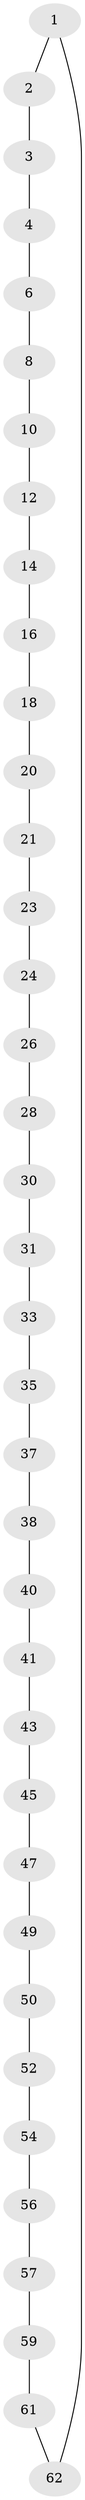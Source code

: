 // original degree distribution, {2: 1.0}
// Generated by graph-tools (version 1.1) at 2025/11/02/27/25 16:11:41]
// undirected, 37 vertices, 37 edges
graph export_dot {
graph [start="1"]
  node [color=gray90,style=filled];
  1 [super="+64"];
  2;
  3;
  4 [super="+5"];
  6 [super="+7"];
  8 [super="+9"];
  10 [super="+11"];
  12 [super="+13"];
  14 [super="+15"];
  16 [super="+17"];
  18 [super="+19"];
  20;
  21 [super="+22"];
  23;
  24 [super="+25"];
  26 [super="+27"];
  28 [super="+29"];
  30;
  31 [super="+32"];
  33 [super="+34"];
  35 [super="+36"];
  37;
  38 [super="+39"];
  40;
  41 [super="+42"];
  43 [super="+44"];
  45 [super="+46"];
  47 [super="+48"];
  49;
  50 [super="+51"];
  52 [super="+53"];
  54 [super="+55"];
  56;
  57 [super="+58"];
  59 [super="+60"];
  61;
  62 [super="+63"];
  1 -- 2;
  1 -- 62;
  2 -- 3;
  3 -- 4;
  4 -- 6;
  6 -- 8;
  8 -- 10;
  10 -- 12;
  12 -- 14;
  14 -- 16;
  16 -- 18;
  18 -- 20;
  20 -- 21;
  21 -- 23;
  23 -- 24;
  24 -- 26;
  26 -- 28;
  28 -- 30;
  30 -- 31;
  31 -- 33;
  33 -- 35;
  35 -- 37;
  37 -- 38;
  38 -- 40;
  40 -- 41;
  41 -- 43;
  43 -- 45;
  45 -- 47;
  47 -- 49;
  49 -- 50;
  50 -- 52;
  52 -- 54;
  54 -- 56;
  56 -- 57;
  57 -- 59;
  59 -- 61;
  61 -- 62;
}
